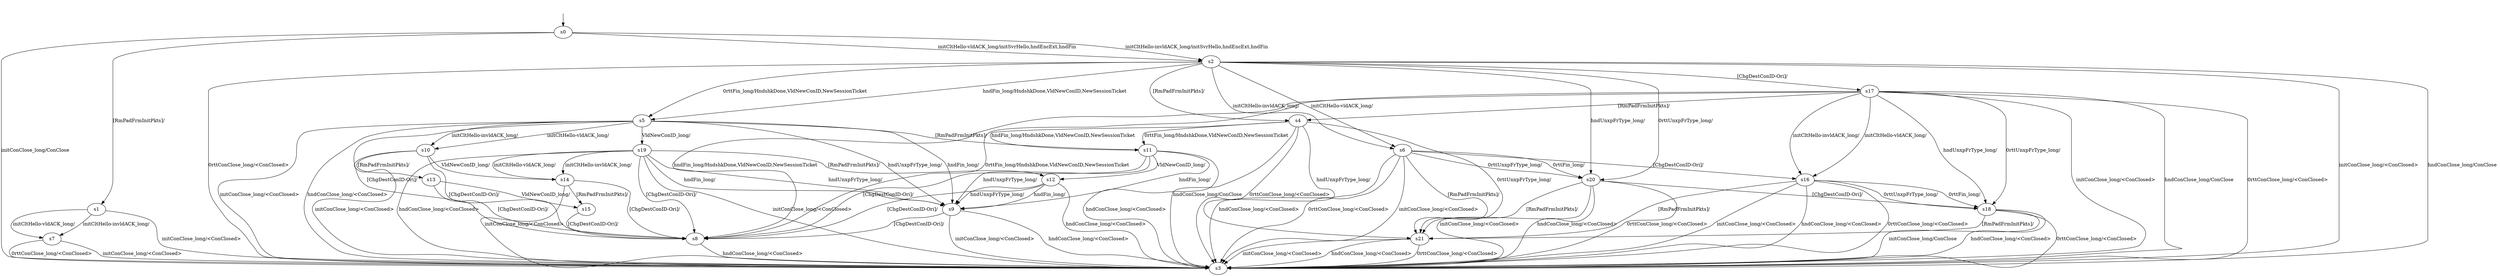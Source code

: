 digraph "../results/kwikModels/kwik-PSK-l-0/learnedModel" {
s0 [label=s0];
s1 [label=s1];
s2 [label=s2];
s3 [label=s3];
s4 [label=s4];
s5 [label=s5];
s6 [label=s6];
s7 [label=s7];
s8 [label=s8];
s9 [label=s9];
s10 [label=s10];
s11 [label=s11];
s12 [label=s12];
s13 [label=s13];
s14 [label=s14];
s15 [label=s15];
s16 [label=s16];
s17 [label=s17];
s18 [label=s18];
s19 [label=s19];
s20 [label=s20];
s21 [label=s21];
s0 -> s3  [label="initConClose_long/ConClose "];
s0 -> s2  [label="initCltHello-vldACK_long/initSvrHello,hndEncExt,hndFin "];
s0 -> s2  [label="initCltHello-invldACK_long/initSvrHello,hndEncExt,hndFin "];
s0 -> s1  [label="[RmPadFrmInitPkts]/ "];
s1 -> s3  [label="initConClose_long/<ConClosed> "];
s1 -> s7  [label="initCltHello-vldACK_long/ "];
s1 -> s7  [label="initCltHello-invldACK_long/ "];
s2 -> s3  [label="initConClose_long/<ConClosed> "];
s2 -> s6  [label="initCltHello-vldACK_long/ "];
s2 -> s6  [label="initCltHello-invldACK_long/ "];
s2 -> s5  [label="hndFin_long/HndshkDone,VldNewConID,NewSessionTicket "];
s2 -> s3  [label="hndConClose_long/ConClose "];
s2 -> s20  [label="hndUnxpFrType_long/ "];
s2 -> s3  [label="0rttConClose_long/<ConClosed> "];
s2 -> s5  [label="0rttFin_long/HndshkDone,VldNewConID,NewSessionTicket "];
s2 -> s20  [label="0rttUnxpFrType_long/ "];
s2 -> s17  [label="[ChgDestConID-Ori]/ "];
s2 -> s4  [label="[RmPadFrmInitPkts]/ "];
s4 -> s11  [label="hndFin_long/HndshkDone,VldNewConID,NewSessionTicket "];
s4 -> s3  [label="hndConClose_long/ConClose "];
s4 -> s21  [label="hndUnxpFrType_long/ "];
s4 -> s3  [label="0rttConClose_long/<ConClosed> "];
s4 -> s11  [label="0rttFin_long/HndshkDone,VldNewConID,NewSessionTicket "];
s4 -> s21  [label="0rttUnxpFrType_long/ "];
s5 -> s3  [label="initConClose_long/<ConClosed> "];
s5 -> s10  [label="initCltHello-vldACK_long/ "];
s5 -> s10  [label="initCltHello-invldACK_long/ "];
s5 -> s9  [label="hndFin_long/ "];
s5 -> s3  [label="hndConClose_long/<ConClosed> "];
s5 -> s9  [label="hndUnxpFrType_long/ "];
s5 -> s19  [label="VldNewConID_long/ "];
s5 -> s8  [label="[ChgDestConID-Ori]/ "];
s5 -> s11  [label="[RmPadFrmInitPkts]/ "];
s6 -> s3  [label="initConClose_long/<ConClosed> "];
s6 -> s3  [label="hndConClose_long/<ConClosed> "];
s6 -> s3  [label="0rttConClose_long/<ConClosed> "];
s6 -> s20  [label="0rttFin_long/ "];
s6 -> s20  [label="0rttUnxpFrType_long/ "];
s6 -> s16  [label="[ChgDestConID-Ori]/ "];
s6 -> s21  [label="[RmPadFrmInitPkts]/ "];
s7 -> s3  [label="initConClose_long/<ConClosed> "];
s7 -> s3  [label="0rttConClose_long/<ConClosed> "];
s8 -> s3  [label="hndConClose_long/<ConClosed> "];
s9 -> s3  [label="initConClose_long/<ConClosed> "];
s9 -> s3  [label="hndConClose_long/<ConClosed> "];
s9 -> s8  [label="[ChgDestConID-Ori]/ "];
s10 -> s3  [label="initConClose_long/<ConClosed> "];
s10 -> s14  [label="VldNewConID_long/ "];
s10 -> s8  [label="[ChgDestConID-Ori]/ "];
s10 -> s13  [label="[RmPadFrmInitPkts]/ "];
s11 -> s9  [label="hndFin_long/ "];
s11 -> s3  [label="hndConClose_long/<ConClosed> "];
s11 -> s9  [label="hndUnxpFrType_long/ "];
s11 -> s12  [label="VldNewConID_long/ "];
s11 -> s8  [label="[ChgDestConID-Ori]/ "];
s12 -> s9  [label="hndFin_long/ "];
s12 -> s3  [label="hndConClose_long/<ConClosed> "];
s12 -> s9  [label="hndUnxpFrType_long/ "];
s12 -> s8  [label="[ChgDestConID-Ori]/ "];
s13 -> s15  [label="VldNewConID_long/ "];
s13 -> s8  [label="[ChgDestConID-Ori]/ "];
s14 -> s3  [label="initConClose_long/<ConClosed> "];
s14 -> s8  [label="[ChgDestConID-Ori]/ "];
s14 -> s15  [label="[RmPadFrmInitPkts]/ "];
s15 -> s8  [label="[ChgDestConID-Ori]/ "];
s16 -> s3  [label="initConClose_long/<ConClosed> "];
s16 -> s3  [label="hndConClose_long/<ConClosed> "];
s16 -> s3  [label="0rttConClose_long/<ConClosed> "];
s16 -> s18  [label="0rttFin_long/ "];
s16 -> s18  [label="0rttUnxpFrType_long/ "];
s16 -> s21  [label="[RmPadFrmInitPkts]/ "];
s17 -> s3  [label="initConClose_long/<ConClosed> "];
s17 -> s16  [label="initCltHello-vldACK_long/ "];
s17 -> s16  [label="initCltHello-invldACK_long/ "];
s17 -> s8  [label="hndFin_long/HndshkDone,VldNewConID,NewSessionTicket "];
s17 -> s3  [label="hndConClose_long/ConClose "];
s17 -> s18  [label="hndUnxpFrType_long/ "];
s17 -> s3  [label="0rttConClose_long/<ConClosed> "];
s17 -> s8  [label="0rttFin_long/HndshkDone,VldNewConID,NewSessionTicket "];
s17 -> s18  [label="0rttUnxpFrType_long/ "];
s17 -> s4  [label="[RmPadFrmInitPkts]/ "];
s18 -> s3  [label="initConClose_long/ConClose "];
s18 -> s3  [label="hndConClose_long/<ConClosed> "];
s18 -> s3  [label="0rttConClose_long/<ConClosed> "];
s18 -> s21  [label="[RmPadFrmInitPkts]/ "];
s19 -> s3  [label="initConClose_long/<ConClosed> "];
s19 -> s14  [label="initCltHello-vldACK_long/ "];
s19 -> s14  [label="initCltHello-invldACK_long/ "];
s19 -> s9  [label="hndFin_long/ "];
s19 -> s3  [label="hndConClose_long/<ConClosed> "];
s19 -> s9  [label="hndUnxpFrType_long/ "];
s19 -> s8  [label="[ChgDestConID-Ori]/ "];
s19 -> s12  [label="[RmPadFrmInitPkts]/ "];
s20 -> s3  [label="initConClose_long/<ConClosed> "];
s20 -> s3  [label="hndConClose_long/<ConClosed> "];
s20 -> s3  [label="0rttConClose_long/<ConClosed> "];
s20 -> s18  [label="[ChgDestConID-Ori]/ "];
s20 -> s21  [label="[RmPadFrmInitPkts]/ "];
s21 -> s3  [label="initConClose_long/<ConClosed> "];
s21 -> s3  [label="hndConClose_long/<ConClosed> "];
s21 -> s3  [label="0rttConClose_long/<ConClosed> "];
__start0 [label="", shape=none];
__start0 -> s0  [label=""];
}
